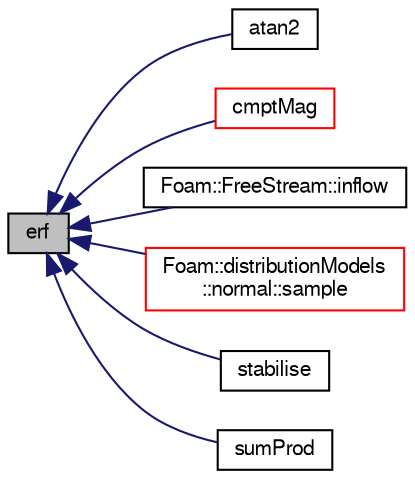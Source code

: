 digraph "erf"
{
  bgcolor="transparent";
  edge [fontname="FreeSans",fontsize="10",labelfontname="FreeSans",labelfontsize="10"];
  node [fontname="FreeSans",fontsize="10",shape=record];
  rankdir="LR";
  Node39086 [label="erf",height=0.2,width=0.4,color="black", fillcolor="grey75", style="filled", fontcolor="black"];
  Node39086 -> Node39087 [dir="back",color="midnightblue",fontsize="10",style="solid",fontname="FreeSans"];
  Node39087 [label="atan2",height=0.2,width=0.4,color="black",URL="$a21124.html#a9d45ac659e1f4191f75f0fe34ad7f596"];
  Node39086 -> Node39088 [dir="back",color="midnightblue",fontsize="10",style="solid",fontname="FreeSans"];
  Node39088 [label="cmptMag",height=0.2,width=0.4,color="red",URL="$a12539.html#a9180528922650a6b9a3b302e27e621b9"];
  Node39086 -> Node39143 [dir="back",color="midnightblue",fontsize="10",style="solid",fontname="FreeSans"];
  Node39143 [label="Foam::FreeStream::inflow",height=0.2,width=0.4,color="black",URL="$a23718.html#a84e6a7b742df4fcb240fff3040770a0b",tooltip="Introduce particles. "];
  Node39086 -> Node39144 [dir="back",color="midnightblue",fontsize="10",style="solid",fontname="FreeSans"];
  Node39144 [label="Foam::distributionModels\l::normal::sample",height=0.2,width=0.4,color="red",URL="$a23658.html#a523eae27d84403d08bdca843c0679d8a",tooltip="Sample the distributionModel. "];
  Node39086 -> Node39146 [dir="back",color="midnightblue",fontsize="10",style="solid",fontname="FreeSans"];
  Node39146 [label="stabilise",height=0.2,width=0.4,color="black",URL="$a21124.html#a0f54b8f830b5ec7eb36ed5ccda6d7b1e"];
  Node39086 -> Node39147 [dir="back",color="midnightblue",fontsize="10",style="solid",fontname="FreeSans"];
  Node39147 [label="sumProd",height=0.2,width=0.4,color="black",URL="$a21124.html#a5b480f6156c25bef4de87d86094e87ea"];
}
